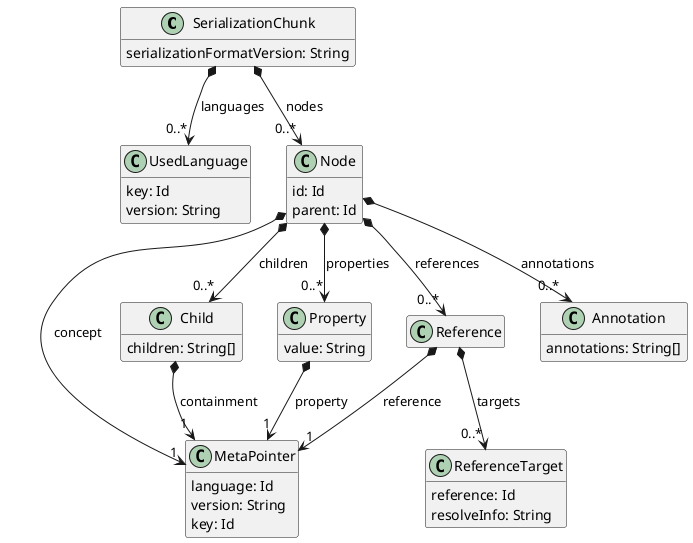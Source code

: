 @startuml
'title Serialization Format

hide empty members

class SerializationChunk {
    serializationFormatVersion: String
}

SerializationChunk *--> "0..*" UsedLanguage: languages

class UsedLanguage {
    key: Id
    version: String
}

SerializationChunk *--> "0..*" Node: nodes

class Node {
    id: Id
    parent: Id
}

Node *--> "1" MetaPointer: concept

class MetaPointer {
    language: Id
    version: String
    key: Id
}

Node *--> "0..*" Child: children
class Child {
  children: String[]
}
Child *--> "1" MetaPointer: containment

Node *--> "0..*" Property: properties
class Property {
    value: String
}
Property *--> "1" MetaPointer: property


Node *--> "0..*" Reference: references
class Reference
Reference *--> "1" MetaPointer: reference
Reference *--> "0..*" ReferenceTarget: targets
class ReferenceTarget {
    reference: Id
    resolveInfo: String
}

Node *--> "0..*" Annotation: annotations
class Annotation {
  annotations: String[]
}

@enduml